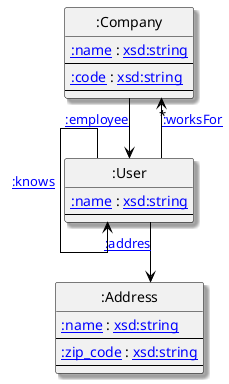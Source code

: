 @startuml
hide empty members
skinparam linetype ortho
hide circles
skinparam shadowing true
skinparam class {
 BorderColor Black
 ArrowColor Black
}
class ":Company" as 2 <<(S,#FF7700)>> [[http://example.org/Company :Company]] { 
[[http://example.org/name :name]] : [[http://www.w3.org/2001/XMLSchema#string xsd:string]]  
--
[[http://example.org/code :code]] : [[http://www.w3.org/2001/XMLSchema#string xsd:string]]  
--
}
class ":Address" as 3 <<(S,#FF7700)>> [[http://example.org/Address :Address]] { 
[[http://example.org/name :name]] : [[http://www.w3.org/2001/XMLSchema#string xsd:string]]  
--
[[http://example.org/zip_code :zip_code]] : [[http://www.w3.org/2001/XMLSchema#string xsd:string]]  
--
}
class ":User" as 1 <<(S,#FF7700)>> [[http://example.org/User :User]] { 
[[http://example.org/name :name]] : [[http://www.w3.org/2001/XMLSchema#string xsd:string]]  
--
}
1 --> "*" 2 : [[http://example.org/worksFor :worksFor]]
1 --> " " 3 : [[http://example.org/addres :addres]]
1 --> " " 1 : [[http://example.org/knows :knows]]
2 --> " " 1 : [[http://example.org/employee :employee]]
@enduml
